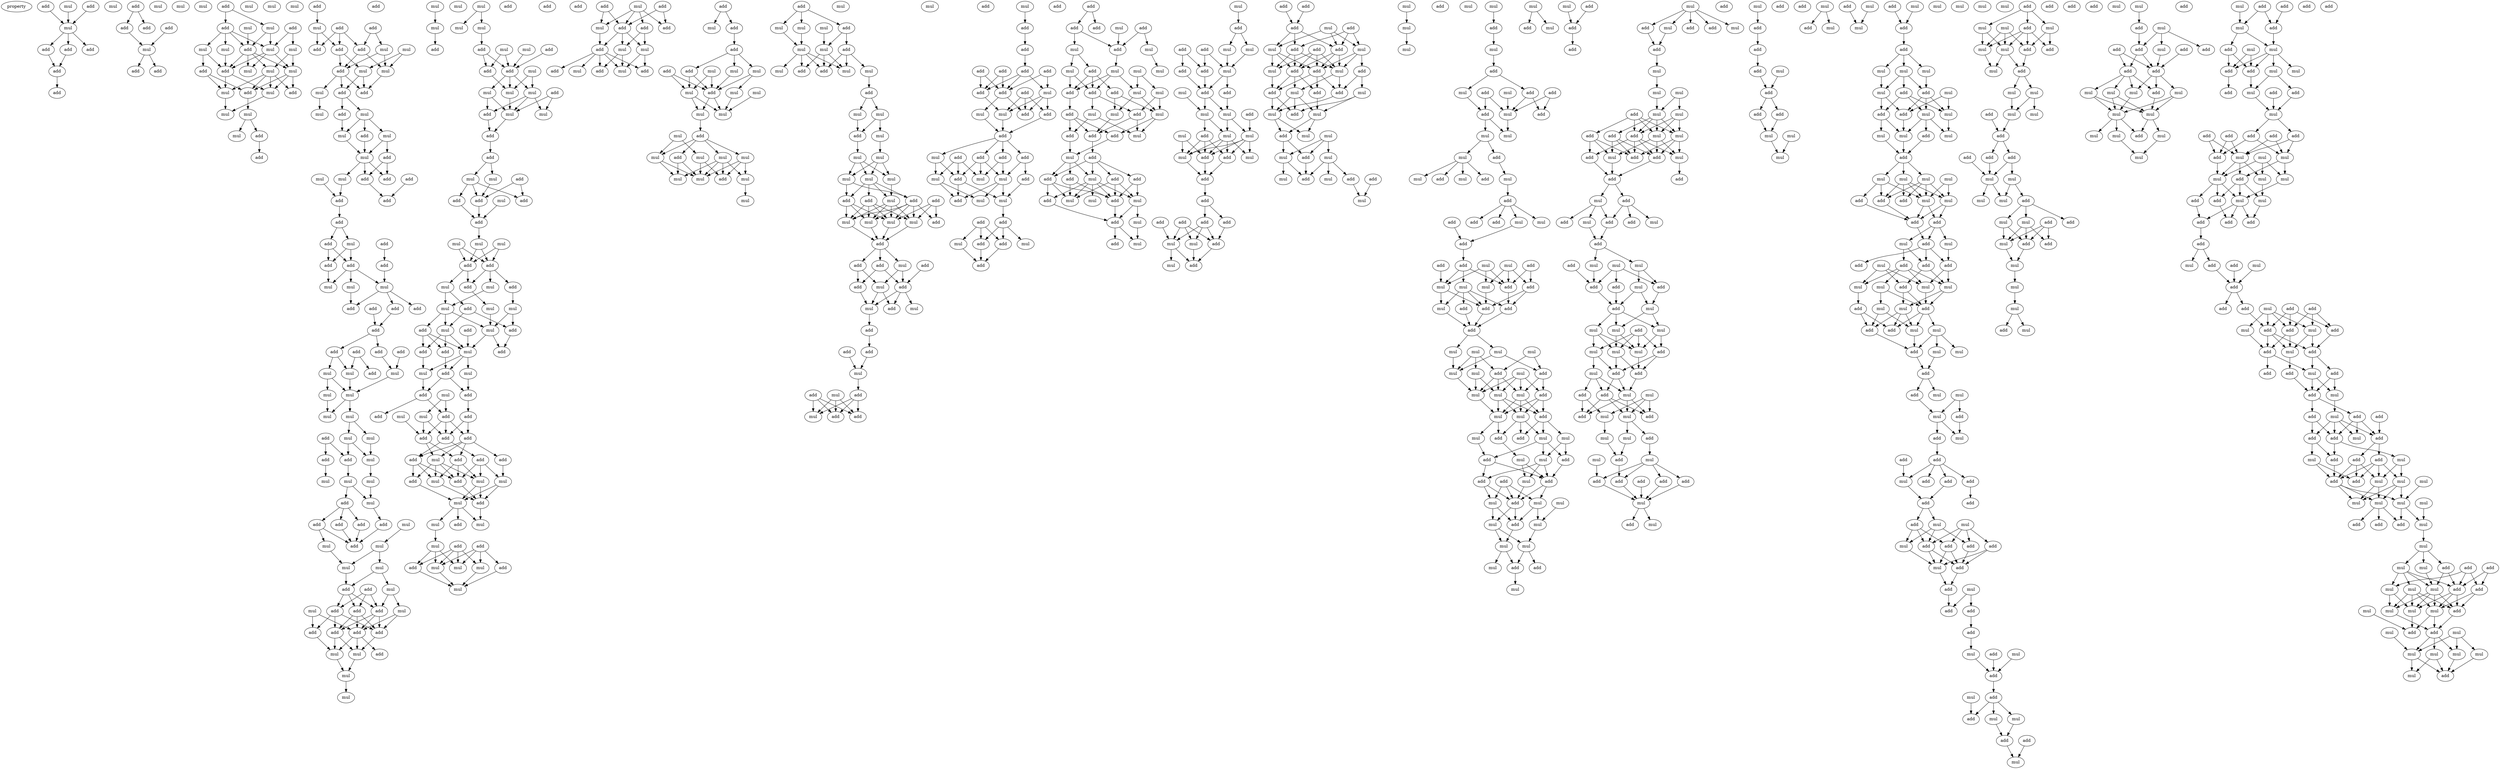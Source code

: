 digraph {
    node [fontcolor=black]
    property [mul=2,lf=1.9]
    0 [ label = add ];
    1 [ label = mul ];
    2 [ label = mul ];
    3 [ label = add ];
    4 [ label = mul ];
    5 [ label = add ];
    6 [ label = add ];
    7 [ label = add ];
    8 [ label = add ];
    9 [ label = add ];
    10 [ label = add ];
    11 [ label = add ];
    12 [ label = mul ];
    13 [ label = mul ];
    14 [ label = add ];
    15 [ label = add ];
    16 [ label = mul ];
    17 [ label = mul ];
    18 [ label = add ];
    19 [ label = add ];
    20 [ label = add ];
    21 [ label = add ];
    22 [ label = add ];
    23 [ label = mul ];
    24 [ label = mul ];
    25 [ label = mul ];
    26 [ label = mul ];
    27 [ label = mul ];
    28 [ label = add ];
    29 [ label = mul ];
    30 [ label = mul ];
    31 [ label = add ];
    32 [ label = mul ];
    33 [ label = mul ];
    34 [ label = add ];
    35 [ label = mul ];
    36 [ label = mul ];
    37 [ label = add ];
    38 [ label = add ];
    39 [ label = mul ];
    40 [ label = mul ];
    41 [ label = mul ];
    42 [ label = mul ];
    43 [ label = add ];
    44 [ label = add ];
    45 [ label = mul ];
    46 [ label = mul ];
    47 [ label = add ];
    48 [ label = mul ];
    49 [ label = add ];
    50 [ label = add ];
    51 [ label = mul ];
    52 [ label = add ];
    53 [ label = add ];
    54 [ label = add ];
    55 [ label = mul ];
    56 [ label = mul ];
    57 [ label = add ];
    58 [ label = mul ];
    59 [ label = add ];
    60 [ label = add ];
    61 [ label = mul ];
    62 [ label = mul ];
    63 [ label = mul ];
    64 [ label = add ];
    65 [ label = add ];
    66 [ label = mul ];
    67 [ label = mul ];
    68 [ label = mul ];
    69 [ label = add ];
    70 [ label = add ];
    71 [ label = mul ];
    72 [ label = add ];
    73 [ label = add ];
    74 [ label = mul ];
    75 [ label = add ];
    76 [ label = add ];
    77 [ label = add ];
    78 [ label = add ];
    79 [ label = mul ];
    80 [ label = add ];
    81 [ label = add ];
    82 [ label = add ];
    83 [ label = add ];
    84 [ label = add ];
    85 [ label = mul ];
    86 [ label = mul ];
    87 [ label = mul ];
    88 [ label = add ];
    89 [ label = add ];
    90 [ label = add ];
    91 [ label = add ];
    92 [ label = add ];
    93 [ label = add ];
    94 [ label = add ];
    95 [ label = add ];
    96 [ label = add ];
    97 [ label = add ];
    98 [ label = mul ];
    99 [ label = mul ];
    100 [ label = mul ];
    101 [ label = mul ];
    102 [ label = mul ];
    103 [ label = mul ];
    104 [ label = mul ];
    105 [ label = add ];
    106 [ label = mul ];
    107 [ label = mul ];
    108 [ label = mul ];
    109 [ label = add ];
    110 [ label = add ];
    111 [ label = mul ];
    112 [ label = mul ];
    113 [ label = mul ];
    114 [ label = add ];
    115 [ label = mul ];
    116 [ label = add ];
    117 [ label = mul ];
    118 [ label = add ];
    119 [ label = add ];
    120 [ label = add ];
    121 [ label = add ];
    122 [ label = mul ];
    123 [ label = mul ];
    124 [ label = mul ];
    125 [ label = mul ];
    126 [ label = mul ];
    127 [ label = add ];
    128 [ label = add ];
    129 [ label = mul ];
    130 [ label = add ];
    131 [ label = add ];
    132 [ label = mul ];
    133 [ label = add ];
    134 [ label = add ];
    135 [ label = add ];
    136 [ label = add ];
    137 [ label = add ];
    138 [ label = mul ];
    139 [ label = add ];
    140 [ label = mul ];
    141 [ label = mul ];
    142 [ label = mul ];
    143 [ label = mul ];
    144 [ label = mul ];
    145 [ label = mul ];
    146 [ label = add ];
    147 [ label = mul ];
    148 [ label = mul ];
    149 [ label = mul ];
    150 [ label = add ];
    151 [ label = mul ];
    152 [ label = mul ];
    153 [ label = add ];
    154 [ label = add ];
    155 [ label = add ];
    156 [ label = mul ];
    157 [ label = mul ];
    158 [ label = mul ];
    159 [ label = mul ];
    160 [ label = add ];
    161 [ label = add ];
    162 [ label = mul ];
    163 [ label = mul ];
    164 [ label = add ];
    165 [ label = add ];
    166 [ label = mul ];
    167 [ label = mul ];
    168 [ label = add ];
    169 [ label = mul ];
    170 [ label = add ];
    171 [ label = add ];
    172 [ label = add ];
    173 [ label = add ];
    174 [ label = add ];
    175 [ label = mul ];
    176 [ label = mul ];
    177 [ label = add ];
    178 [ label = mul ];
    179 [ label = add ];
    180 [ label = add ];
    181 [ label = add ];
    182 [ label = mul ];
    183 [ label = add ];
    184 [ label = mul ];
    185 [ label = mul ];
    186 [ label = add ];
    187 [ label = mul ];
    188 [ label = mul ];
    189 [ label = add ];
    190 [ label = add ];
    191 [ label = mul ];
    192 [ label = mul ];
    193 [ label = add ];
    194 [ label = add ];
    195 [ label = add ];
    196 [ label = mul ];
    197 [ label = add ];
    198 [ label = add ];
    199 [ label = mul ];
    200 [ label = mul ];
    201 [ label = add ];
    202 [ label = mul ];
    203 [ label = add ];
    204 [ label = mul ];
    205 [ label = add ];
    206 [ label = mul ];
    207 [ label = add ];
    208 [ label = add ];
    209 [ label = add ];
    210 [ label = add ];
    211 [ label = add ];
    212 [ label = add ];
    213 [ label = add ];
    214 [ label = add ];
    215 [ label = add ];
    216 [ label = mul ];
    217 [ label = add ];
    218 [ label = add ];
    219 [ label = mul ];
    220 [ label = mul ];
    221 [ label = mul ];
    222 [ label = mul ];
    223 [ label = add ];
    224 [ label = add ];
    225 [ label = mul ];
    226 [ label = add ];
    227 [ label = mul ];
    228 [ label = add ];
    229 [ label = mul ];
    230 [ label = add ];
    231 [ label = mul ];
    232 [ label = mul ];
    233 [ label = add ];
    234 [ label = mul ];
    235 [ label = add ];
    236 [ label = mul ];
    237 [ label = mul ];
    238 [ label = add ];
    239 [ label = add ];
    240 [ label = mul ];
    241 [ label = add ];
    242 [ label = add ];
    243 [ label = add ];
    244 [ label = mul ];
    245 [ label = add ];
    246 [ label = mul ];
    247 [ label = mul ];
    248 [ label = add ];
    249 [ label = add ];
    250 [ label = add ];
    251 [ label = mul ];
    252 [ label = add ];
    253 [ label = mul ];
    254 [ label = add ];
    255 [ label = add ];
    256 [ label = mul ];
    257 [ label = add ];
    258 [ label = add ];
    259 [ label = mul ];
    260 [ label = mul ];
    261 [ label = add ];
    262 [ label = mul ];
    263 [ label = mul ];
    264 [ label = mul ];
    265 [ label = mul ];
    266 [ label = mul ];
    267 [ label = mul ];
    268 [ label = add ];
    269 [ label = mul ];
    270 [ label = add ];
    271 [ label = mul ];
    272 [ label = mul ];
    273 [ label = mul ];
    274 [ label = add ];
    275 [ label = mul ];
    276 [ label = mul ];
    277 [ label = mul ];
    278 [ label = mul ];
    279 [ label = add ];
    280 [ label = mul ];
    281 [ label = mul ];
    282 [ label = mul ];
    283 [ label = add ];
    284 [ label = mul ];
    285 [ label = mul ];
    286 [ label = mul ];
    287 [ label = add ];
    288 [ label = mul ];
    289 [ label = add ];
    290 [ label = mul ];
    291 [ label = mul ];
    292 [ label = add ];
    293 [ label = add ];
    294 [ label = mul ];
    295 [ label = mul ];
    296 [ label = mul ];
    297 [ label = mul ];
    298 [ label = add ];
    299 [ label = mul ];
    300 [ label = mul ];
    301 [ label = mul ];
    302 [ label = mul ];
    303 [ label = mul ];
    304 [ label = add ];
    305 [ label = add ];
    306 [ label = add ];
    307 [ label = add ];
    308 [ label = mul ];
    309 [ label = add ];
    310 [ label = mul ];
    311 [ label = mul ];
    312 [ label = mul ];
    313 [ label = mul ];
    314 [ label = add ];
    315 [ label = add ];
    316 [ label = add ];
    317 [ label = mul ];
    318 [ label = add ];
    319 [ label = add ];
    320 [ label = add ];
    321 [ label = mul ];
    322 [ label = add ];
    323 [ label = mul ];
    324 [ label = mul ];
    325 [ label = add ];
    326 [ label = add ];
    327 [ label = add ];
    328 [ label = add ];
    329 [ label = mul ];
    330 [ label = mul ];
    331 [ label = add ];
    332 [ label = add ];
    333 [ label = add ];
    334 [ label = add ];
    335 [ label = mul ];
    336 [ label = add ];
    337 [ label = mul ];
    338 [ label = add ];
    339 [ label = add ];
    340 [ label = add ];
    341 [ label = add ];
    342 [ label = add ];
    343 [ label = add ];
    344 [ label = add ];
    345 [ label = add ];
    346 [ label = add ];
    347 [ label = mul ];
    348 [ label = mul ];
    349 [ label = add ];
    350 [ label = add ];
    351 [ label = mul ];
    352 [ label = add ];
    353 [ label = add ];
    354 [ label = add ];
    355 [ label = add ];
    356 [ label = add ];
    357 [ label = mul ];
    358 [ label = mul ];
    359 [ label = add ];
    360 [ label = mul ];
    361 [ label = mul ];
    362 [ label = add ];
    363 [ label = add ];
    364 [ label = mul ];
    365 [ label = mul ];
    366 [ label = add ];
    367 [ label = add ];
    368 [ label = add ];
    369 [ label = add ];
    370 [ label = mul ];
    371 [ label = mul ];
    372 [ label = add ];
    373 [ label = add ];
    374 [ label = add ];
    375 [ label = add ];
    376 [ label = add ];
    377 [ label = mul ];
    378 [ label = mul ];
    379 [ label = add ];
    380 [ label = mul ];
    381 [ label = mul ];
    382 [ label = mul ];
    383 [ label = add ];
    384 [ label = mul ];
    385 [ label = mul ];
    386 [ label = add ];
    387 [ label = mul ];
    388 [ label = add ];
    389 [ label = mul ];
    390 [ label = add ];
    391 [ label = mul ];
    392 [ label = add ];
    393 [ label = mul ];
    394 [ label = add ];
    395 [ label = mul ];
    396 [ label = mul ];
    397 [ label = add ];
    398 [ label = add ];
    399 [ label = add ];
    400 [ label = mul ];
    401 [ label = add ];
    402 [ label = add ];
    403 [ label = add ];
    404 [ label = add ];
    405 [ label = mul ];
    406 [ label = add ];
    407 [ label = add ];
    408 [ label = mul ];
    409 [ label = mul ];
    410 [ label = mul ];
    411 [ label = add ];
    412 [ label = mul ];
    413 [ label = add ];
    414 [ label = mul ];
    415 [ label = mul ];
    416 [ label = add ];
    417 [ label = add ];
    418 [ label = add ];
    419 [ label = mul ];
    420 [ label = mul ];
    421 [ label = add ];
    422 [ label = add ];
    423 [ label = mul ];
    424 [ label = add ];
    425 [ label = add ];
    426 [ label = add ];
    427 [ label = mul ];
    428 [ label = mul ];
    429 [ label = mul ];
    430 [ label = add ];
    431 [ label = mul ];
    432 [ label = mul ];
    433 [ label = add ];
    434 [ label = mul ];
    435 [ label = mul ];
    436 [ label = mul ];
    437 [ label = add ];
    438 [ label = add ];
    439 [ label = add ];
    440 [ label = add ];
    441 [ label = add ];
    442 [ label = add ];
    443 [ label = add ];
    444 [ label = add ];
    445 [ label = mul ];
    446 [ label = add ];
    447 [ label = mul ];
    448 [ label = add ];
    449 [ label = mul ];
    450 [ label = add ];
    451 [ label = add ];
    452 [ label = mul ];
    453 [ label = add ];
    454 [ label = add ];
    455 [ label = add ];
    456 [ label = mul ];
    457 [ label = add ];
    458 [ label = mul ];
    459 [ label = add ];
    460 [ label = mul ];
    461 [ label = add ];
    462 [ label = mul ];
    463 [ label = add ];
    464 [ label = add ];
    465 [ label = add ];
    466 [ label = add ];
    467 [ label = mul ];
    468 [ label = mul ];
    469 [ label = add ];
    470 [ label = mul ];
    471 [ label = add ];
    472 [ label = mul ];
    473 [ label = add ];
    474 [ label = mul ];
    475 [ label = mul ];
    476 [ label = mul ];
    477 [ label = add ];
    478 [ label = mul ];
    479 [ label = mul ];
    480 [ label = mul ];
    481 [ label = add ];
    482 [ label = add ];
    483 [ label = add ];
    484 [ label = mul ];
    485 [ label = mul ];
    486 [ label = mul ];
    487 [ label = add ];
    488 [ label = mul ];
    489 [ label = mul ];
    490 [ label = mul ];
    491 [ label = add ];
    492 [ label = mul ];
    493 [ label = add ];
    494 [ label = add ];
    495 [ label = add ];
    496 [ label = mul ];
    497 [ label = add ];
    498 [ label = mul ];
    499 [ label = add ];
    500 [ label = add ];
    501 [ label = mul ];
    502 [ label = mul ];
    503 [ label = mul ];
    504 [ label = mul ];
    505 [ label = add ];
    506 [ label = add ];
    507 [ label = mul ];
    508 [ label = mul ];
    509 [ label = add ];
    510 [ label = mul ];
    511 [ label = add ];
    512 [ label = add ];
    513 [ label = add ];
    514 [ label = add ];
    515 [ label = mul ];
    516 [ label = mul ];
    517 [ label = add ];
    518 [ label = add ];
    519 [ label = mul ];
    520 [ label = mul ];
    521 [ label = add ];
    522 [ label = add ];
    523 [ label = add ];
    524 [ label = mul ];
    525 [ label = add ];
    526 [ label = mul ];
    527 [ label = mul ];
    528 [ label = add ];
    529 [ label = add ];
    530 [ label = add ];
    531 [ label = mul ];
    532 [ label = add ];
    533 [ label = mul ];
    534 [ label = mul ];
    535 [ label = mul ];
    536 [ label = mul ];
    537 [ label = add ];
    538 [ label = mul ];
    539 [ label = mul ];
    540 [ label = add ];
    541 [ label = mul ];
    542 [ label = mul ];
    543 [ label = mul ];
    544 [ label = mul ];
    545 [ label = add ];
    546 [ label = mul ];
    547 [ label = mul ];
    548 [ label = add ];
    549 [ label = add ];
    550 [ label = mul ];
    551 [ label = mul ];
    552 [ label = add ];
    553 [ label = mul ];
    554 [ label = mul ];
    555 [ label = mul ];
    556 [ label = add ];
    557 [ label = add ];
    558 [ label = add ];
    559 [ label = mul ];
    560 [ label = add ];
    561 [ label = add ];
    562 [ label = mul ];
    563 [ label = add ];
    564 [ label = mul ];
    565 [ label = mul ];
    566 [ label = mul ];
    567 [ label = mul ];
    568 [ label = add ];
    569 [ label = mul ];
    570 [ label = mul ];
    571 [ label = add ];
    572 [ label = add ];
    573 [ label = mul ];
    574 [ label = mul ];
    575 [ label = mul ];
    576 [ label = mul ];
    577 [ label = add ];
    578 [ label = add ];
    579 [ label = add ];
    580 [ label = mul ];
    581 [ label = add ];
    582 [ label = mul ];
    583 [ label = mul ];
    584 [ label = add ];
    585 [ label = add ];
    586 [ label = mul ];
    587 [ label = add ];
    588 [ label = add ];
    589 [ label = mul ];
    590 [ label = mul ];
    591 [ label = mul ];
    592 [ label = add ];
    593 [ label = mul ];
    594 [ label = mul ];
    595 [ label = mul ];
    596 [ label = mul ];
    597 [ label = add ];
    598 [ label = add ];
    599 [ label = add ];
    600 [ label = mul ];
    601 [ label = add ];
    602 [ label = add ];
    603 [ label = mul ];
    604 [ label = add ];
    605 [ label = add ];
    606 [ label = add ];
    607 [ label = add ];
    608 [ label = mul ];
    609 [ label = mul ];
    610 [ label = add ];
    611 [ label = mul ];
    612 [ label = add ];
    613 [ label = add ];
    614 [ label = add ];
    615 [ label = mul ];
    616 [ label = add ];
    617 [ label = mul ];
    618 [ label = mul ];
    619 [ label = add ];
    620 [ label = mul ];
    621 [ label = add ];
    622 [ label = add ];
    623 [ label = mul ];
    624 [ label = add ];
    625 [ label = mul ];
    626 [ label = mul ];
    627 [ label = add ];
    628 [ label = add ];
    629 [ label = mul ];
    630 [ label = add ];
    631 [ label = mul ];
    632 [ label = mul ];
    633 [ label = mul ];
    634 [ label = add ];
    635 [ label = mul ];
    636 [ label = add ];
    637 [ label = add ];
    638 [ label = add ];
    639 [ label = mul ];
    640 [ label = mul ];
    641 [ label = add ];
    642 [ label = mul ];
    643 [ label = add ];
    644 [ label = mul ];
    645 [ label = mul ];
    646 [ label = add ];
    647 [ label = mul ];
    648 [ label = mul ];
    649 [ label = mul ];
    650 [ label = add ];
    651 [ label = add ];
    652 [ label = add ];
    653 [ label = add ];
    654 [ label = add ];
    655 [ label = add ];
    656 [ label = mul ];
    657 [ label = add ];
    658 [ label = mul ];
    659 [ label = mul ];
    660 [ label = add ];
    661 [ label = add ];
    662 [ label = add ];
    663 [ label = add ];
    664 [ label = mul ];
    665 [ label = add ];
    666 [ label = add ];
    667 [ label = add ];
    668 [ label = add ];
    669 [ label = mul ];
    670 [ label = mul ];
    671 [ label = mul ];
    672 [ label = mul ];
    673 [ label = add ];
    674 [ label = mul ];
    675 [ label = add ];
    676 [ label = mul ];
    677 [ label = mul ];
    678 [ label = add ];
    679 [ label = mul ];
    680 [ label = mul ];
    681 [ label = add ];
    682 [ label = add ];
    683 [ label = mul ];
    684 [ label = mul ];
    685 [ label = mul ];
    686 [ label = add ];
    687 [ label = add ];
    688 [ label = mul ];
    689 [ label = mul ];
    690 [ label = mul ];
    691 [ label = mul ];
    692 [ label = add ];
    693 [ label = add ];
    694 [ label = add ];
    695 [ label = mul ];
    696 [ label = mul ];
    697 [ label = mul ];
    698 [ label = add ];
    699 [ label = mul ];
    700 [ label = mul ];
    701 [ label = mul ];
    702 [ label = mul ];
    703 [ label = add ];
    704 [ label = add ];
    705 [ label = mul ];
    706 [ label = mul ];
    707 [ label = add ];
    708 [ label = add ];
    709 [ label = add ];
    710 [ label = mul ];
    711 [ label = add ];
    712 [ label = mul ];
    713 [ label = add ];
    714 [ label = add ];
    715 [ label = mul ];
    716 [ label = add ];
    717 [ label = add ];
    718 [ label = mul ];
    719 [ label = mul ];
    720 [ label = add ];
    721 [ label = mul ];
    722 [ label = mul ];
    723 [ label = mul ];
    724 [ label = add ];
    725 [ label = mul ];
    726 [ label = add ];
    727 [ label = mul ];
    728 [ label = add ];
    729 [ label = mul ];
    730 [ label = add ];
    731 [ label = mul ];
    732 [ label = mul ];
    733 [ label = add ];
    734 [ label = mul ];
    735 [ label = add ];
    736 [ label = mul ];
    737 [ label = mul ];
    738 [ label = add ];
    739 [ label = mul ];
    740 [ label = add ];
    741 [ label = add ];
    742 [ label = mul ];
    743 [ label = add ];
    744 [ label = add ];
    745 [ label = mul ];
    746 [ label = add ];
    747 [ label = add ];
    748 [ label = add ];
    749 [ label = mul ];
    750 [ label = add ];
    751 [ label = add ];
    752 [ label = add ];
    753 [ label = mul ];
    754 [ label = mul ];
    755 [ label = add ];
    756 [ label = add ];
    757 [ label = add ];
    758 [ label = mul ];
    759 [ label = add ];
    760 [ label = mul ];
    761 [ label = add ];
    762 [ label = mul ];
    763 [ label = add ];
    764 [ label = add ];
    765 [ label = add ];
    766 [ label = add ];
    767 [ label = mul ];
    768 [ label = mul ];
    769 [ label = add ];
    770 [ label = mul ];
    771 [ label = add ];
    772 [ label = add ];
    773 [ label = mul ];
    774 [ label = add ];
    775 [ label = mul ];
    776 [ label = mul ];
    777 [ label = add ];
    778 [ label = add ];
    779 [ label = add ];
    780 [ label = mul ];
    781 [ label = add ];
    782 [ label = mul ];
    783 [ label = mul ];
    784 [ label = mul ];
    785 [ label = add ];
    786 [ label = mul ];
    787 [ label = mul ];
    788 [ label = add ];
    789 [ label = add ];
    790 [ label = mul ];
    791 [ label = mul ];
    792 [ label = mul ];
    793 [ label = mul ];
    794 [ label = mul ];
    795 [ label = add ];
    796 [ label = add ];
    797 [ label = add ];
    798 [ label = add ];
    799 [ label = add ];
    800 [ label = mul ];
    801 [ label = mul ];
    802 [ label = mul ];
    803 [ label = mul ];
    804 [ label = add ];
    805 [ label = mul ];
    806 [ label = mul ];
    807 [ label = add ];
    808 [ label = add ];
    809 [ label = add ];
    810 [ label = mul ];
    811 [ label = add ];
    812 [ label = add ];
    813 [ label = add ];
    814 [ label = mul ];
    815 [ label = mul ];
    816 [ label = mul ];
    817 [ label = add ];
    818 [ label = mul ];
    819 [ label = add ];
    820 [ label = mul ];
    821 [ label = mul ];
    822 [ label = add ];
    823 [ label = mul ];
    824 [ label = add ];
    825 [ label = add ];
    826 [ label = add ];
    827 [ label = add ];
    828 [ label = mul ];
    829 [ label = add ];
    830 [ label = add ];
    831 [ label = mul ];
    832 [ label = mul ];
    833 [ label = add ];
    834 [ label = mul ];
    835 [ label = mul ];
    836 [ label = mul ];
    837 [ label = mul ];
    838 [ label = add ];
    839 [ label = add ];
    840 [ label = mul ];
    841 [ label = mul ];
    842 [ label = mul ];
    843 [ label = mul ];
    844 [ label = mul ];
    845 [ label = add ];
    846 [ label = add ];
    847 [ label = add ];
    848 [ label = add ];
    849 [ label = mul ];
    850 [ label = mul ];
    851 [ label = mul ];
    852 [ label = add ];
    853 [ label = add ];
    854 [ label = mul ];
    855 [ label = mul ];
    856 [ label = add ];
    857 [ label = add ];
    858 [ label = add ];
    859 [ label = add ];
    860 [ label = mul ];
    861 [ label = mul ];
    862 [ label = add ];
    863 [ label = add ];
    864 [ label = add ];
    865 [ label = add ];
    866 [ label = add ];
    867 [ label = mul ];
    868 [ label = mul ];
    869 [ label = mul ];
    870 [ label = add ];
    871 [ label = mul ];
    872 [ label = mul ];
    873 [ label = mul ];
    874 [ label = add ];
    875 [ label = mul ];
    876 [ label = mul ];
    877 [ label = add ];
    878 [ label = add ];
    879 [ label = add ];
    880 [ label = add ];
    881 [ label = add ];
    882 [ label = add ];
    883 [ label = mul ];
    884 [ label = add ];
    885 [ label = mul ];
    886 [ label = add ];
    887 [ label = add ];
    888 [ label = add ];
    889 [ label = mul ];
    890 [ label = add ];
    891 [ label = add ];
    892 [ label = add ];
    893 [ label = add ];
    894 [ label = add ];
    895 [ label = mul ];
    896 [ label = add ];
    897 [ label = mul ];
    898 [ label = mul ];
    899 [ label = add ];
    900 [ label = add ];
    901 [ label = add ];
    902 [ label = add ];
    903 [ label = mul ];
    904 [ label = add ];
    905 [ label = mul ];
    906 [ label = add ];
    907 [ label = add ];
    908 [ label = add ];
    909 [ label = mul ];
    910 [ label = add ];
    911 [ label = mul ];
    912 [ label = add ];
    913 [ label = add ];
    914 [ label = add ];
    915 [ label = mul ];
    916 [ label = add ];
    917 [ label = add ];
    918 [ label = mul ];
    919 [ label = add ];
    920 [ label = mul ];
    921 [ label = add ];
    922 [ label = add ];
    923 [ label = mul ];
    924 [ label = mul ];
    925 [ label = mul ];
    926 [ label = mul ];
    927 [ label = mul ];
    928 [ label = mul ];
    929 [ label = add ];
    930 [ label = add ];
    931 [ label = add ];
    932 [ label = mul ];
    933 [ label = mul ];
    934 [ label = add ];
    935 [ label = add ];
    936 [ label = add ];
    937 [ label = mul ];
    938 [ label = mul ];
    939 [ label = mul ];
    940 [ label = mul ];
    941 [ label = add ];
    942 [ label = add ];
    943 [ label = mul ];
    944 [ label = add ];
    945 [ label = mul ];
    946 [ label = mul ];
    947 [ label = mul ];
    948 [ label = mul ];
    949 [ label = add ];
    950 [ label = mul ];
    951 [ label = add ];
    952 [ label = mul ];
    953 [ label = mul ];
    954 [ label = mul ];
    955 [ label = mul ];
    956 [ label = mul ];
    957 [ label = mul ];
    958 [ label = add ];
    959 [ label = add ];
    0 -> 4 [ name = 0 ];
    1 -> 4 [ name = 1 ];
    3 -> 4 [ name = 2 ];
    4 -> 5 [ name = 3 ];
    4 -> 6 [ name = 4 ];
    4 -> 7 [ name = 5 ];
    5 -> 8 [ name = 6 ];
    6 -> 8 [ name = 7 ];
    8 -> 9 [ name = 8 ];
    10 -> 14 [ name = 9 ];
    10 -> 15 [ name = 10 ];
    11 -> 16 [ name = 11 ];
    14 -> 16 [ name = 12 ];
    16 -> 18 [ name = 13 ];
    16 -> 19 [ name = 14 ];
    20 -> 21 [ name = 15 ];
    20 -> 25 [ name = 16 ];
    21 -> 26 [ name = 17 ];
    21 -> 27 [ name = 18 ];
    21 -> 28 [ name = 19 ];
    21 -> 30 [ name = 20 ];
    22 -> 27 [ name = 21 ];
    22 -> 29 [ name = 22 ];
    23 -> 28 [ name = 23 ];
    25 -> 27 [ name = 24 ];
    25 -> 28 [ name = 25 ];
    26 -> 34 [ name = 26 ];
    27 -> 33 [ name = 27 ];
    27 -> 34 [ name = 28 ];
    27 -> 35 [ name = 29 ];
    28 -> 32 [ name = 30 ];
    28 -> 33 [ name = 31 ];
    28 -> 34 [ name = 32 ];
    28 -> 35 [ name = 33 ];
    29 -> 32 [ name = 34 ];
    29 -> 33 [ name = 35 ];
    30 -> 31 [ name = 36 ];
    30 -> 34 [ name = 37 ];
    31 -> 37 [ name = 38 ];
    31 -> 39 [ name = 39 ];
    32 -> 36 [ name = 40 ];
    32 -> 37 [ name = 41 ];
    32 -> 38 [ name = 42 ];
    32 -> 39 [ name = 43 ];
    33 -> 36 [ name = 44 ];
    33 -> 37 [ name = 45 ];
    33 -> 38 [ name = 46 ];
    34 -> 36 [ name = 47 ];
    34 -> 39 [ name = 48 ];
    36 -> 40 [ name = 49 ];
    37 -> 41 [ name = 50 ];
    39 -> 40 [ name = 51 ];
    41 -> 42 [ name = 52 ];
    41 -> 43 [ name = 53 ];
    43 -> 44 [ name = 54 ];
    47 -> 48 [ name = 55 ];
    48 -> 52 [ name = 56 ];
    48 -> 54 [ name = 57 ];
    49 -> 53 [ name = 58 ];
    49 -> 55 [ name = 59 ];
    50 -> 52 [ name = 60 ];
    50 -> 53 [ name = 61 ];
    50 -> 54 [ name = 62 ];
    51 -> 56 [ name = 63 ];
    51 -> 58 [ name = 64 ];
    52 -> 57 [ name = 65 ];
    52 -> 58 [ name = 66 ];
    53 -> 56 [ name = 67 ];
    53 -> 57 [ name = 68 ];
    55 -> 56 [ name = 69 ];
    55 -> 57 [ name = 70 ];
    56 -> 59 [ name = 71 ];
    57 -> 59 [ name = 72 ];
    57 -> 60 [ name = 73 ];
    57 -> 61 [ name = 74 ];
    58 -> 59 [ name = 75 ];
    58 -> 60 [ name = 76 ];
    60 -> 63 [ name = 77 ];
    60 -> 64 [ name = 78 ];
    61 -> 62 [ name = 79 ];
    63 -> 65 [ name = 80 ];
    63 -> 66 [ name = 81 ];
    63 -> 67 [ name = 82 ];
    64 -> 66 [ name = 83 ];
    65 -> 68 [ name = 84 ];
    66 -> 68 [ name = 85 ];
    67 -> 68 [ name = 86 ];
    67 -> 69 [ name = 87 ];
    68 -> 70 [ name = 88 ];
    68 -> 72 [ name = 89 ];
    68 -> 74 [ name = 90 ];
    69 -> 70 [ name = 91 ];
    69 -> 72 [ name = 92 ];
    71 -> 75 [ name = 93 ];
    72 -> 76 [ name = 94 ];
    73 -> 76 [ name = 95 ];
    74 -> 75 [ name = 96 ];
    75 -> 77 [ name = 97 ];
    77 -> 78 [ name = 98 ];
    77 -> 79 [ name = 99 ];
    78 -> 82 [ name = 100 ];
    78 -> 84 [ name = 101 ];
    79 -> 82 [ name = 102 ];
    79 -> 84 [ name = 103 ];
    80 -> 83 [ name = 104 ];
    82 -> 87 [ name = 105 ];
    83 -> 85 [ name = 106 ];
    84 -> 85 [ name = 107 ];
    84 -> 86 [ name = 108 ];
    84 -> 87 [ name = 109 ];
    85 -> 88 [ name = 110 ];
    85 -> 89 [ name = 111 ];
    85 -> 90 [ name = 112 ];
    86 -> 90 [ name = 113 ];
    88 -> 92 [ name = 114 ];
    91 -> 92 [ name = 115 ];
    92 -> 94 [ name = 116 ];
    92 -> 96 [ name = 117 ];
    93 -> 97 [ name = 118 ];
    93 -> 98 [ name = 119 ];
    94 -> 99 [ name = 120 ];
    95 -> 99 [ name = 121 ];
    96 -> 98 [ name = 122 ];
    96 -> 100 [ name = 123 ];
    98 -> 102 [ name = 124 ];
    99 -> 102 [ name = 125 ];
    100 -> 101 [ name = 126 ];
    100 -> 102 [ name = 127 ];
    101 -> 103 [ name = 128 ];
    102 -> 103 [ name = 129 ];
    102 -> 104 [ name = 130 ];
    104 -> 106 [ name = 131 ];
    104 -> 107 [ name = 132 ];
    105 -> 109 [ name = 133 ];
    105 -> 110 [ name = 134 ];
    106 -> 108 [ name = 135 ];
    107 -> 108 [ name = 136 ];
    107 -> 110 [ name = 137 ];
    108 -> 113 [ name = 138 ];
    109 -> 111 [ name = 139 ];
    110 -> 112 [ name = 140 ];
    112 -> 114 [ name = 141 ];
    112 -> 115 [ name = 142 ];
    113 -> 115 [ name = 143 ];
    114 -> 118 [ name = 144 ];
    114 -> 119 [ name = 145 ];
    114 -> 120 [ name = 146 ];
    115 -> 116 [ name = 147 ];
    116 -> 121 [ name = 148 ];
    117 -> 122 [ name = 149 ];
    118 -> 121 [ name = 150 ];
    119 -> 121 [ name = 151 ];
    119 -> 123 [ name = 152 ];
    120 -> 121 [ name = 153 ];
    122 -> 124 [ name = 154 ];
    122 -> 125 [ name = 155 ];
    123 -> 124 [ name = 156 ];
    124 -> 128 [ name = 157 ];
    125 -> 126 [ name = 158 ];
    125 -> 128 [ name = 159 ];
    126 -> 129 [ name = 160 ];
    126 -> 130 [ name = 161 ];
    127 -> 130 [ name = 162 ];
    127 -> 131 [ name = 163 ];
    127 -> 133 [ name = 164 ];
    128 -> 130 [ name = 165 ];
    128 -> 131 [ name = 166 ];
    128 -> 133 [ name = 167 ];
    129 -> 134 [ name = 168 ];
    129 -> 135 [ name = 169 ];
    130 -> 134 [ name = 170 ];
    130 -> 135 [ name = 171 ];
    130 -> 136 [ name = 172 ];
    131 -> 134 [ name = 173 ];
    131 -> 136 [ name = 174 ];
    131 -> 137 [ name = 175 ];
    132 -> 135 [ name = 176 ];
    132 -> 137 [ name = 177 ];
    133 -> 134 [ name = 178 ];
    133 -> 135 [ name = 179 ];
    133 -> 136 [ name = 180 ];
    134 -> 140 [ name = 181 ];
    135 -> 138 [ name = 182 ];
    135 -> 139 [ name = 183 ];
    135 -> 140 [ name = 184 ];
    136 -> 138 [ name = 185 ];
    136 -> 140 [ name = 186 ];
    137 -> 138 [ name = 187 ];
    138 -> 141 [ name = 188 ];
    140 -> 141 [ name = 189 ];
    141 -> 142 [ name = 190 ];
    143 -> 145 [ name = 191 ];
    145 -> 146 [ name = 192 ];
    147 -> 148 [ name = 193 ];
    147 -> 149 [ name = 194 ];
    149 -> 150 [ name = 195 ];
    150 -> 154 [ name = 196 ];
    150 -> 155 [ name = 197 ];
    151 -> 154 [ name = 198 ];
    151 -> 155 [ name = 199 ];
    152 -> 155 [ name = 200 ];
    153 -> 155 [ name = 201 ];
    154 -> 157 [ name = 202 ];
    155 -> 157 [ name = 203 ];
    155 -> 158 [ name = 204 ];
    155 -> 159 [ name = 205 ];
    156 -> 157 [ name = 206 ];
    156 -> 158 [ name = 207 ];
    157 -> 163 [ name = 208 ];
    158 -> 161 [ name = 209 ];
    158 -> 162 [ name = 210 ];
    158 -> 163 [ name = 211 ];
    159 -> 161 [ name = 212 ];
    159 -> 163 [ name = 213 ];
    160 -> 162 [ name = 214 ];
    160 -> 163 [ name = 215 ];
    161 -> 164 [ name = 216 ];
    163 -> 164 [ name = 217 ];
    164 -> 165 [ name = 218 ];
    165 -> 166 [ name = 219 ];
    165 -> 167 [ name = 220 ];
    166 -> 170 [ name = 221 ];
    166 -> 171 [ name = 222 ];
    166 -> 173 [ name = 223 ];
    167 -> 173 [ name = 224 ];
    168 -> 171 [ name = 225 ];
    168 -> 173 [ name = 226 ];
    169 -> 174 [ name = 227 ];
    170 -> 174 [ name = 228 ];
    173 -> 174 [ name = 229 ];
    174 -> 175 [ name = 230 ];
    175 -> 179 [ name = 231 ];
    175 -> 180 [ name = 232 ];
    176 -> 179 [ name = 233 ];
    176 -> 180 [ name = 234 ];
    178 -> 179 [ name = 235 ];
    178 -> 180 [ name = 236 ];
    179 -> 181 [ name = 237 ];
    179 -> 183 [ name = 238 ];
    179 -> 184 [ name = 239 ];
    180 -> 182 [ name = 240 ];
    180 -> 183 [ name = 241 ];
    181 -> 188 [ name = 242 ];
    182 -> 186 [ name = 243 ];
    182 -> 187 [ name = 244 ];
    183 -> 185 [ name = 245 ];
    184 -> 187 [ name = 246 ];
    185 -> 191 [ name = 247 ];
    186 -> 190 [ name = 248 ];
    186 -> 192 [ name = 249 ];
    187 -> 189 [ name = 250 ];
    187 -> 191 [ name = 251 ];
    187 -> 192 [ name = 252 ];
    188 -> 190 [ name = 253 ];
    188 -> 191 [ name = 254 ];
    189 -> 194 [ name = 255 ];
    189 -> 195 [ name = 256 ];
    189 -> 196 [ name = 257 ];
    190 -> 197 [ name = 258 ];
    191 -> 196 [ name = 259 ];
    191 -> 197 [ name = 260 ];
    192 -> 194 [ name = 261 ];
    192 -> 195 [ name = 262 ];
    192 -> 196 [ name = 263 ];
    193 -> 196 [ name = 264 ];
    194 -> 199 [ name = 265 ];
    195 -> 198 [ name = 266 ];
    196 -> 198 [ name = 267 ];
    196 -> 199 [ name = 268 ];
    196 -> 200 [ name = 269 ];
    198 -> 201 [ name = 270 ];
    198 -> 203 [ name = 271 ];
    199 -> 203 [ name = 272 ];
    200 -> 201 [ name = 273 ];
    201 -> 207 [ name = 274 ];
    202 -> 204 [ name = 275 ];
    202 -> 208 [ name = 276 ];
    203 -> 205 [ name = 277 ];
    203 -> 208 [ name = 278 ];
    204 -> 210 [ name = 279 ];
    204 -> 211 [ name = 280 ];
    206 -> 210 [ name = 281 ];
    207 -> 209 [ name = 282 ];
    207 -> 211 [ name = 283 ];
    208 -> 209 [ name = 284 ];
    208 -> 210 [ name = 285 ];
    208 -> 211 [ name = 286 ];
    209 -> 212 [ name = 287 ];
    209 -> 213 [ name = 288 ];
    209 -> 214 [ name = 289 ];
    209 -> 216 [ name = 290 ];
    210 -> 213 [ name = 291 ];
    210 -> 216 [ name = 292 ];
    211 -> 212 [ name = 293 ];
    211 -> 215 [ name = 294 ];
    212 -> 217 [ name = 295 ];
    212 -> 218 [ name = 296 ];
    212 -> 219 [ name = 297 ];
    213 -> 218 [ name = 298 ];
    213 -> 219 [ name = 299 ];
    213 -> 221 [ name = 300 ];
    214 -> 220 [ name = 301 ];
    215 -> 218 [ name = 302 ];
    215 -> 220 [ name = 303 ];
    215 -> 221 [ name = 304 ];
    216 -> 217 [ name = 305 ];
    216 -> 218 [ name = 306 ];
    216 -> 219 [ name = 307 ];
    216 -> 221 [ name = 308 ];
    217 -> 222 [ name = 309 ];
    218 -> 224 [ name = 310 ];
    219 -> 224 [ name = 311 ];
    220 -> 222 [ name = 312 ];
    220 -> 224 [ name = 313 ];
    221 -> 222 [ name = 314 ];
    221 -> 224 [ name = 315 ];
    222 -> 225 [ name = 316 ];
    222 -> 226 [ name = 317 ];
    222 -> 227 [ name = 318 ];
    224 -> 225 [ name = 319 ];
    227 -> 229 [ name = 320 ];
    228 -> 231 [ name = 321 ];
    228 -> 232 [ name = 322 ];
    228 -> 234 [ name = 323 ];
    228 -> 235 [ name = 324 ];
    229 -> 232 [ name = 325 ];
    229 -> 233 [ name = 326 ];
    229 -> 234 [ name = 327 ];
    230 -> 231 [ name = 328 ];
    230 -> 232 [ name = 329 ];
    230 -> 233 [ name = 330 ];
    230 -> 234 [ name = 331 ];
    231 -> 236 [ name = 332 ];
    232 -> 236 [ name = 333 ];
    233 -> 236 [ name = 334 ];
    235 -> 236 [ name = 335 ];
    237 -> 240 [ name = 336 ];
    237 -> 241 [ name = 337 ];
    237 -> 242 [ name = 338 ];
    237 -> 243 [ name = 339 ];
    238 -> 240 [ name = 340 ];
    238 -> 242 [ name = 341 ];
    239 -> 242 [ name = 342 ];
    239 -> 243 [ name = 343 ];
    240 -> 245 [ name = 344 ];
    241 -> 244 [ name = 345 ];
    241 -> 246 [ name = 346 ];
    242 -> 244 [ name = 347 ];
    242 -> 245 [ name = 348 ];
    242 -> 246 [ name = 349 ];
    244 -> 250 [ name = 350 ];
    244 -> 251 [ name = 351 ];
    245 -> 247 [ name = 352 ];
    245 -> 248 [ name = 353 ];
    245 -> 249 [ name = 354 ];
    245 -> 250 [ name = 355 ];
    245 -> 251 [ name = 356 ];
    246 -> 248 [ name = 357 ];
    246 -> 251 [ name = 358 ];
    252 -> 253 [ name = 359 ];
    252 -> 254 [ name = 360 ];
    254 -> 255 [ name = 361 ];
    255 -> 257 [ name = 362 ];
    255 -> 259 [ name = 363 ];
    255 -> 260 [ name = 364 ];
    256 -> 261 [ name = 365 ];
    256 -> 263 [ name = 366 ];
    257 -> 261 [ name = 367 ];
    257 -> 263 [ name = 368 ];
    258 -> 261 [ name = 369 ];
    258 -> 263 [ name = 370 ];
    259 -> 261 [ name = 371 ];
    260 -> 261 [ name = 372 ];
    260 -> 262 [ name = 373 ];
    261 -> 265 [ name = 374 ];
    261 -> 266 [ name = 375 ];
    262 -> 266 [ name = 376 ];
    263 -> 265 [ name = 377 ];
    263 -> 266 [ name = 378 ];
    264 -> 266 [ name = 379 ];
    265 -> 268 [ name = 380 ];
    267 -> 272 [ name = 381 ];
    267 -> 273 [ name = 382 ];
    268 -> 269 [ name = 383 ];
    268 -> 270 [ name = 384 ];
    268 -> 271 [ name = 385 ];
    268 -> 272 [ name = 386 ];
    269 -> 274 [ name = 387 ];
    269 -> 275 [ name = 388 ];
    269 -> 276 [ name = 389 ];
    269 -> 277 [ name = 390 ];
    270 -> 275 [ name = 391 ];
    270 -> 276 [ name = 392 ];
    271 -> 274 [ name = 393 ];
    271 -> 276 [ name = 394 ];
    271 -> 277 [ name = 395 ];
    272 -> 275 [ name = 396 ];
    272 -> 276 [ name = 397 ];
    273 -> 274 [ name = 398 ];
    273 -> 276 [ name = 399 ];
    277 -> 278 [ name = 400 ];
    279 -> 281 [ name = 401 ];
    279 -> 283 [ name = 402 ];
    279 -> 284 [ name = 403 ];
    280 -> 285 [ name = 404 ];
    281 -> 286 [ name = 405 ];
    283 -> 285 [ name = 406 ];
    283 -> 287 [ name = 407 ];
    284 -> 286 [ name = 408 ];
    285 -> 289 [ name = 409 ];
    285 -> 290 [ name = 410 ];
    285 -> 292 [ name = 411 ];
    286 -> 289 [ name = 412 ];
    286 -> 290 [ name = 413 ];
    286 -> 291 [ name = 414 ];
    286 -> 292 [ name = 415 ];
    287 -> 288 [ name = 416 ];
    287 -> 289 [ name = 417 ];
    287 -> 290 [ name = 418 ];
    288 -> 293 [ name = 419 ];
    293 -> 294 [ name = 420 ];
    293 -> 296 [ name = 421 ];
    294 -> 298 [ name = 422 ];
    296 -> 297 [ name = 423 ];
    296 -> 298 [ name = 424 ];
    297 -> 300 [ name = 425 ];
    298 -> 299 [ name = 426 ];
    299 -> 301 [ name = 427 ];
    299 -> 302 [ name = 428 ];
    299 -> 303 [ name = 429 ];
    300 -> 301 [ name = 430 ];
    300 -> 302 [ name = 431 ];
    300 -> 303 [ name = 432 ];
    301 -> 305 [ name = 433 ];
    301 -> 306 [ name = 434 ];
    301 -> 307 [ name = 435 ];
    301 -> 308 [ name = 436 ];
    302 -> 308 [ name = 437 ];
    303 -> 306 [ name = 438 ];
    303 -> 307 [ name = 439 ];
    304 -> 309 [ name = 440 ];
    304 -> 312 [ name = 441 ];
    304 -> 313 [ name = 442 ];
    305 -> 310 [ name = 443 ];
    305 -> 311 [ name = 444 ];
    305 -> 312 [ name = 445 ];
    305 -> 313 [ name = 446 ];
    306 -> 310 [ name = 447 ];
    306 -> 311 [ name = 448 ];
    306 -> 313 [ name = 449 ];
    307 -> 309 [ name = 450 ];
    307 -> 310 [ name = 451 ];
    307 -> 311 [ name = 452 ];
    307 -> 312 [ name = 453 ];
    307 -> 313 [ name = 454 ];
    308 -> 310 [ name = 455 ];
    308 -> 311 [ name = 456 ];
    308 -> 312 [ name = 457 ];
    308 -> 313 [ name = 458 ];
    310 -> 314 [ name = 459 ];
    311 -> 314 [ name = 460 ];
    312 -> 314 [ name = 461 ];
    313 -> 314 [ name = 462 ];
    314 -> 315 [ name = 463 ];
    314 -> 317 [ name = 464 ];
    314 -> 318 [ name = 465 ];
    315 -> 319 [ name = 466 ];
    315 -> 320 [ name = 467 ];
    316 -> 320 [ name = 468 ];
    317 -> 320 [ name = 469 ];
    317 -> 321 [ name = 470 ];
    318 -> 319 [ name = 471 ];
    318 -> 321 [ name = 472 ];
    319 -> 323 [ name = 473 ];
    320 -> 322 [ name = 474 ];
    320 -> 323 [ name = 475 ];
    320 -> 324 [ name = 476 ];
    321 -> 322 [ name = 477 ];
    321 -> 323 [ name = 478 ];
    323 -> 325 [ name = 479 ];
    325 -> 328 [ name = 480 ];
    326 -> 329 [ name = 481 ];
    328 -> 329 [ name = 482 ];
    329 -> 331 [ name = 483 ];
    330 -> 333 [ name = 484 ];
    330 -> 334 [ name = 485 ];
    330 -> 337 [ name = 486 ];
    331 -> 333 [ name = 487 ];
    331 -> 334 [ name = 488 ];
    331 -> 337 [ name = 489 ];
    332 -> 333 [ name = 490 ];
    332 -> 334 [ name = 491 ];
    332 -> 337 [ name = 492 ];
    335 -> 338 [ name = 493 ];
    338 -> 339 [ name = 494 ];
    339 -> 342 [ name = 495 ];
    340 -> 345 [ name = 496 ];
    340 -> 346 [ name = 497 ];
    341 -> 345 [ name = 498 ];
    341 -> 346 [ name = 499 ];
    342 -> 345 [ name = 500 ];
    342 -> 346 [ name = 501 ];
    342 -> 347 [ name = 502 ];
    343 -> 345 [ name = 503 ];
    343 -> 347 [ name = 504 ];
    344 -> 348 [ name = 505 ];
    344 -> 349 [ name = 506 ];
    344 -> 350 [ name = 507 ];
    345 -> 349 [ name = 508 ];
    345 -> 351 [ name = 509 ];
    346 -> 348 [ name = 510 ];
    347 -> 348 [ name = 511 ];
    347 -> 349 [ name = 512 ];
    347 -> 350 [ name = 513 ];
    348 -> 352 [ name = 514 ];
    350 -> 352 [ name = 515 ];
    351 -> 352 [ name = 516 ];
    352 -> 353 [ name = 517 ];
    352 -> 355 [ name = 518 ];
    352 -> 356 [ name = 519 ];
    352 -> 357 [ name = 520 ];
    353 -> 360 [ name = 521 ];
    353 -> 361 [ name = 522 ];
    353 -> 362 [ name = 523 ];
    354 -> 358 [ name = 524 ];
    354 -> 360 [ name = 525 ];
    354 -> 362 [ name = 526 ];
    355 -> 359 [ name = 527 ];
    355 -> 361 [ name = 528 ];
    356 -> 360 [ name = 529 ];
    356 -> 361 [ name = 530 ];
    357 -> 358 [ name = 531 ];
    357 -> 362 [ name = 532 ];
    358 -> 363 [ name = 533 ];
    358 -> 365 [ name = 534 ];
    359 -> 364 [ name = 535 ];
    361 -> 363 [ name = 536 ];
    361 -> 364 [ name = 537 ];
    361 -> 365 [ name = 538 ];
    362 -> 363 [ name = 539 ];
    362 -> 364 [ name = 540 ];
    364 -> 366 [ name = 541 ];
    366 -> 368 [ name = 542 ];
    366 -> 369 [ name = 543 ];
    366 -> 370 [ name = 544 ];
    367 -> 368 [ name = 545 ];
    367 -> 369 [ name = 546 ];
    367 -> 371 [ name = 547 ];
    368 -> 372 [ name = 548 ];
    369 -> 372 [ name = 549 ];
    371 -> 372 [ name = 550 ];
    373 -> 375 [ name = 551 ];
    373 -> 376 [ name = 552 ];
    374 -> 379 [ name = 553 ];
    374 -> 380 [ name = 554 ];
    375 -> 378 [ name = 555 ];
    375 -> 379 [ name = 556 ];
    377 -> 379 [ name = 557 ];
    378 -> 383 [ name = 558 ];
    378 -> 384 [ name = 559 ];
    379 -> 385 [ name = 560 ];
    380 -> 382 [ name = 561 ];
    381 -> 387 [ name = 562 ];
    381 -> 389 [ name = 563 ];
    383 -> 386 [ name = 564 ];
    383 -> 388 [ name = 565 ];
    383 -> 390 [ name = 566 ];
    384 -> 386 [ name = 567 ];
    384 -> 390 [ name = 568 ];
    385 -> 386 [ name = 569 ];
    385 -> 387 [ name = 570 ];
    385 -> 390 [ name = 571 ];
    386 -> 392 [ name = 572 ];
    386 -> 395 [ name = 573 ];
    387 -> 391 [ name = 574 ];
    387 -> 393 [ name = 575 ];
    388 -> 391 [ name = 576 ];
    388 -> 393 [ name = 577 ];
    389 -> 391 [ name = 578 ];
    389 -> 392 [ name = 579 ];
    390 -> 394 [ name = 580 ];
    391 -> 396 [ name = 581 ];
    391 -> 397 [ name = 582 ];
    392 -> 396 [ name = 583 ];
    392 -> 398 [ name = 584 ];
    393 -> 398 [ name = 585 ];
    394 -> 397 [ name = 586 ];
    394 -> 398 [ name = 587 ];
    394 -> 399 [ name = 588 ];
    395 -> 396 [ name = 589 ];
    395 -> 399 [ name = 590 ];
    397 -> 400 [ name = 591 ];
    398 -> 401 [ name = 592 ];
    399 -> 400 [ name = 593 ];
    400 -> 402 [ name = 594 ];
    400 -> 403 [ name = 595 ];
    400 -> 405 [ name = 596 ];
    401 -> 402 [ name = 597 ];
    401 -> 404 [ name = 598 ];
    401 -> 405 [ name = 599 ];
    401 -> 406 [ name = 600 ];
    402 -> 407 [ name = 601 ];
    402 -> 408 [ name = 602 ];
    402 -> 411 [ name = 603 ];
    403 -> 408 [ name = 604 ];
    403 -> 411 [ name = 605 ];
    404 -> 409 [ name = 606 ];
    404 -> 411 [ name = 607 ];
    405 -> 407 [ name = 608 ];
    405 -> 408 [ name = 609 ];
    405 -> 409 [ name = 610 ];
    405 -> 410 [ name = 611 ];
    405 -> 411 [ name = 612 ];
    406 -> 408 [ name = 613 ];
    406 -> 409 [ name = 614 ];
    406 -> 411 [ name = 615 ];
    407 -> 413 [ name = 616 ];
    409 -> 412 [ name = 617 ];
    409 -> 413 [ name = 618 ];
    411 -> 413 [ name = 619 ];
    412 -> 414 [ name = 620 ];
    413 -> 414 [ name = 621 ];
    413 -> 416 [ name = 622 ];
    415 -> 417 [ name = 623 ];
    417 -> 419 [ name = 624 ];
    417 -> 420 [ name = 625 ];
    418 -> 422 [ name = 626 ];
    418 -> 424 [ name = 627 ];
    419 -> 423 [ name = 628 ];
    420 -> 423 [ name = 629 ];
    421 -> 422 [ name = 630 ];
    421 -> 423 [ name = 631 ];
    422 -> 426 [ name = 632 ];
    423 -> 425 [ name = 633 ];
    423 -> 426 [ name = 634 ];
    424 -> 426 [ name = 635 ];
    425 -> 428 [ name = 636 ];
    426 -> 428 [ name = 637 ];
    426 -> 429 [ name = 638 ];
    427 -> 429 [ name = 639 ];
    428 -> 431 [ name = 640 ];
    428 -> 432 [ name = 641 ];
    429 -> 431 [ name = 642 ];
    429 -> 433 [ name = 643 ];
    430 -> 432 [ name = 644 ];
    431 -> 435 [ name = 645 ];
    431 -> 436 [ name = 646 ];
    431 -> 437 [ name = 647 ];
    431 -> 438 [ name = 648 ];
    432 -> 435 [ name = 649 ];
    432 -> 436 [ name = 650 ];
    432 -> 437 [ name = 651 ];
    432 -> 438 [ name = 652 ];
    433 -> 435 [ name = 653 ];
    433 -> 437 [ name = 654 ];
    433 -> 438 [ name = 655 ];
    434 -> 435 [ name = 656 ];
    434 -> 437 [ name = 657 ];
    435 -> 439 [ name = 658 ];
    437 -> 439 [ name = 659 ];
    438 -> 439 [ name = 660 ];
    439 -> 440 [ name = 661 ];
    440 -> 441 [ name = 662 ];
    440 -> 443 [ name = 663 ];
    441 -> 445 [ name = 664 ];
    441 -> 446 [ name = 665 ];
    441 -> 447 [ name = 666 ];
    442 -> 445 [ name = 667 ];
    443 -> 446 [ name = 668 ];
    444 -> 445 [ name = 669 ];
    444 -> 446 [ name = 670 ];
    444 -> 447 [ name = 671 ];
    445 -> 448 [ name = 672 ];
    445 -> 449 [ name = 673 ];
    446 -> 448 [ name = 674 ];
    447 -> 448 [ name = 675 ];
    450 -> 454 [ name = 676 ];
    451 -> 454 [ name = 677 ];
    452 -> 456 [ name = 678 ];
    452 -> 457 [ name = 679 ];
    452 -> 458 [ name = 680 ];
    453 -> 457 [ name = 681 ];
    453 -> 458 [ name = 682 ];
    453 -> 459 [ name = 683 ];
    454 -> 456 [ name = 684 ];
    454 -> 457 [ name = 685 ];
    454 -> 459 [ name = 686 ];
    455 -> 460 [ name = 687 ];
    455 -> 461 [ name = 688 ];
    455 -> 462 [ name = 689 ];
    455 -> 463 [ name = 690 ];
    456 -> 460 [ name = 691 ];
    456 -> 461 [ name = 692 ];
    456 -> 463 [ name = 693 ];
    457 -> 461 [ name = 694 ];
    457 -> 462 [ name = 695 ];
    457 -> 463 [ name = 696 ];
    458 -> 462 [ name = 697 ];
    458 -> 463 [ name = 698 ];
    458 -> 464 [ name = 699 ];
    459 -> 460 [ name = 700 ];
    459 -> 461 [ name = 701 ];
    459 -> 462 [ name = 702 ];
    460 -> 466 [ name = 703 ];
    461 -> 466 [ name = 704 ];
    461 -> 468 [ name = 705 ];
    461 -> 469 [ name = 706 ];
    462 -> 465 [ name = 707 ];
    462 -> 468 [ name = 708 ];
    463 -> 465 [ name = 709 ];
    463 -> 466 [ name = 710 ];
    463 -> 469 [ name = 711 ];
    464 -> 465 [ name = 712 ];
    464 -> 467 [ name = 713 ];
    465 -> 470 [ name = 714 ];
    466 -> 470 [ name = 715 ];
    466 -> 471 [ name = 716 ];
    467 -> 471 [ name = 717 ];
    467 -> 472 [ name = 718 ];
    468 -> 470 [ name = 719 ];
    468 -> 471 [ name = 720 ];
    468 -> 472 [ name = 721 ];
    469 -> 472 [ name = 722 ];
    470 -> 473 [ name = 723 ];
    470 -> 474 [ name = 724 ];
    472 -> 473 [ name = 725 ];
    472 -> 474 [ name = 726 ];
    473 -> 477 [ name = 727 ];
    473 -> 478 [ name = 728 ];
    475 -> 476 [ name = 729 ];
    475 -> 477 [ name = 730 ];
    475 -> 478 [ name = 731 ];
    476 -> 479 [ name = 732 ];
    476 -> 482 [ name = 733 ];
    476 -> 483 [ name = 734 ];
    477 -> 483 [ name = 735 ];
    478 -> 480 [ name = 736 ];
    478 -> 483 [ name = 737 ];
    481 -> 484 [ name = 738 ];
    482 -> 484 [ name = 739 ];
    485 -> 486 [ name = 740 ];
    486 -> 490 [ name = 741 ];
    489 -> 491 [ name = 742 ];
    491 -> 492 [ name = 743 ];
    492 -> 493 [ name = 744 ];
    493 -> 497 [ name = 745 ];
    493 -> 498 [ name = 746 ];
    494 -> 499 [ name = 747 ];
    494 -> 501 [ name = 748 ];
    495 -> 500 [ name = 749 ];
    495 -> 501 [ name = 750 ];
    496 -> 501 [ name = 751 ];
    497 -> 500 [ name = 752 ];
    497 -> 501 [ name = 753 ];
    498 -> 499 [ name = 754 ];
    499 -> 502 [ name = 755 ];
    499 -> 503 [ name = 756 ];
    501 -> 502 [ name = 757 ];
    503 -> 504 [ name = 758 ];
    503 -> 505 [ name = 759 ];
    504 -> 506 [ name = 760 ];
    504 -> 508 [ name = 761 ];
    504 -> 509 [ name = 762 ];
    504 -> 510 [ name = 763 ];
    505 -> 507 [ name = 764 ];
    507 -> 511 [ name = 765 ];
    511 -> 512 [ name = 766 ];
    511 -> 513 [ name = 767 ];
    511 -> 515 [ name = 768 ];
    511 -> 516 [ name = 769 ];
    514 -> 517 [ name = 770 ];
    515 -> 517 [ name = 771 ];
    517 -> 518 [ name = 772 ];
    518 -> 523 [ name = 773 ];
    518 -> 524 [ name = 774 ];
    518 -> 527 [ name = 775 ];
    519 -> 523 [ name = 776 ];
    519 -> 525 [ name = 777 ];
    519 -> 526 [ name = 778 ];
    520 -> 523 [ name = 779 ];
    520 -> 524 [ name = 780 ];
    520 -> 526 [ name = 781 ];
    521 -> 524 [ name = 782 ];
    522 -> 523 [ name = 783 ];
    522 -> 525 [ name = 784 ];
    523 -> 529 [ name = 785 ];
    524 -> 528 [ name = 786 ];
    524 -> 531 [ name = 787 ];
    525 -> 528 [ name = 788 ];
    525 -> 529 [ name = 789 ];
    526 -> 528 [ name = 790 ];
    527 -> 528 [ name = 791 ];
    527 -> 529 [ name = 792 ];
    527 -> 530 [ name = 793 ];
    527 -> 531 [ name = 794 ];
    528 -> 532 [ name = 795 ];
    529 -> 532 [ name = 796 ];
    530 -> 532 [ name = 797 ];
    531 -> 532 [ name = 798 ];
    532 -> 534 [ name = 799 ];
    532 -> 535 [ name = 800 ];
    533 -> 538 [ name = 801 ];
    533 -> 540 [ name = 802 ];
    533 -> 541 [ name = 803 ];
    534 -> 541 [ name = 804 ];
    535 -> 537 [ name = 805 ];
    535 -> 541 [ name = 806 ];
    536 -> 537 [ name = 807 ];
    536 -> 540 [ name = 808 ];
    537 -> 542 [ name = 809 ];
    537 -> 545 [ name = 810 ];
    538 -> 543 [ name = 811 ];
    538 -> 544 [ name = 812 ];
    539 -> 542 [ name = 813 ];
    539 -> 543 [ name = 814 ];
    539 -> 544 [ name = 815 ];
    539 -> 545 [ name = 816 ];
    540 -> 542 [ name = 817 ];
    540 -> 543 [ name = 818 ];
    540 -> 544 [ name = 819 ];
    541 -> 543 [ name = 820 ];
    542 -> 546 [ name = 821 ];
    542 -> 547 [ name = 822 ];
    542 -> 548 [ name = 823 ];
    543 -> 547 [ name = 824 ];
    544 -> 546 [ name = 825 ];
    544 -> 547 [ name = 826 ];
    544 -> 548 [ name = 827 ];
    545 -> 546 [ name = 828 ];
    545 -> 547 [ name = 829 ];
    545 -> 548 [ name = 830 ];
    546 -> 549 [ name = 831 ];
    546 -> 551 [ name = 832 ];
    546 -> 552 [ name = 833 ];
    547 -> 552 [ name = 834 ];
    547 -> 553 [ name = 835 ];
    548 -> 549 [ name = 836 ];
    548 -> 550 [ name = 837 ];
    548 -> 551 [ name = 838 ];
    550 -> 554 [ name = 839 ];
    550 -> 557 [ name = 840 ];
    551 -> 554 [ name = 841 ];
    551 -> 556 [ name = 842 ];
    551 -> 557 [ name = 843 ];
    552 -> 555 [ name = 844 ];
    553 -> 556 [ name = 845 ];
    554 -> 558 [ name = 846 ];
    554 -> 559 [ name = 847 ];
    554 -> 560 [ name = 848 ];
    555 -> 559 [ name = 849 ];
    555 -> 560 [ name = 850 ];
    556 -> 558 [ name = 851 ];
    556 -> 560 [ name = 852 ];
    557 -> 560 [ name = 853 ];
    558 -> 563 [ name = 854 ];
    558 -> 565 [ name = 855 ];
    559 -> 563 [ name = 856 ];
    560 -> 562 [ name = 857 ];
    560 -> 563 [ name = 858 ];
    561 -> 562 [ name = 859 ];
    561 -> 563 [ name = 860 ];
    561 -> 565 [ name = 861 ];
    562 -> 566 [ name = 862 ];
    562 -> 568 [ name = 863 ];
    563 -> 567 [ name = 864 ];
    563 -> 568 [ name = 865 ];
    564 -> 566 [ name = 866 ];
    565 -> 567 [ name = 867 ];
    565 -> 568 [ name = 868 ];
    566 -> 570 [ name = 869 ];
    567 -> 569 [ name = 870 ];
    567 -> 570 [ name = 871 ];
    568 -> 569 [ name = 872 ];
    569 -> 571 [ name = 873 ];
    569 -> 573 [ name = 874 ];
    570 -> 571 [ name = 875 ];
    570 -> 572 [ name = 876 ];
    571 -> 574 [ name = 877 ];
    575 -> 579 [ name = 878 ];
    575 -> 580 [ name = 879 ];
    576 -> 578 [ name = 880 ];
    577 -> 578 [ name = 881 ];
    578 -> 581 [ name = 882 ];
    582 -> 583 [ name = 883 ];
    582 -> 584 [ name = 884 ];
    582 -> 585 [ name = 885 ];
    582 -> 586 [ name = 886 ];
    582 -> 587 [ name = 887 ];
    583 -> 588 [ name = 888 ];
    587 -> 588 [ name = 889 ];
    588 -> 589 [ name = 890 ];
    589 -> 591 [ name = 891 ];
    590 -> 593 [ name = 892 ];
    590 -> 594 [ name = 893 ];
    591 -> 594 [ name = 894 ];
    592 -> 595 [ name = 895 ];
    592 -> 596 [ name = 896 ];
    592 -> 597 [ name = 897 ];
    592 -> 599 [ name = 898 ];
    593 -> 595 [ name = 899 ];
    593 -> 596 [ name = 900 ];
    593 -> 597 [ name = 901 ];
    594 -> 595 [ name = 902 ];
    594 -> 596 [ name = 903 ];
    594 -> 597 [ name = 904 ];
    594 -> 598 [ name = 905 ];
    595 -> 600 [ name = 906 ];
    595 -> 603 [ name = 907 ];
    595 -> 604 [ name = 908 ];
    596 -> 601 [ name = 909 ];
    596 -> 603 [ name = 910 ];
    596 -> 604 [ name = 911 ];
    597 -> 601 [ name = 912 ];
    597 -> 602 [ name = 913 ];
    597 -> 603 [ name = 914 ];
    597 -> 604 [ name = 915 ];
    598 -> 600 [ name = 916 ];
    598 -> 601 [ name = 917 ];
    598 -> 604 [ name = 918 ];
    599 -> 600 [ name = 919 ];
    599 -> 601 [ name = 920 ];
    599 -> 602 [ name = 921 ];
    600 -> 605 [ name = 922 ];
    602 -> 605 [ name = 923 ];
    603 -> 606 [ name = 924 ];
    604 -> 605 [ name = 925 ];
    605 -> 607 [ name = 926 ];
    605 -> 608 [ name = 927 ];
    607 -> 610 [ name = 928 ];
    607 -> 611 [ name = 929 ];
    607 -> 613 [ name = 930 ];
    608 -> 609 [ name = 931 ];
    608 -> 610 [ name = 932 ];
    608 -> 612 [ name = 933 ];
    609 -> 614 [ name = 934 ];
    610 -> 614 [ name = 935 ];
    614 -> 615 [ name = 936 ];
    614 -> 617 [ name = 937 ];
    615 -> 621 [ name = 938 ];
    616 -> 621 [ name = 939 ];
    617 -> 619 [ name = 940 ];
    617 -> 620 [ name = 941 ];
    618 -> 619 [ name = 942 ];
    618 -> 621 [ name = 943 ];
    618 -> 622 [ name = 944 ];
    619 -> 623 [ name = 945 ];
    620 -> 623 [ name = 946 ];
    620 -> 624 [ name = 947 ];
    621 -> 624 [ name = 948 ];
    622 -> 624 [ name = 949 ];
    623 -> 625 [ name = 950 ];
    623 -> 629 [ name = 951 ];
    624 -> 625 [ name = 952 ];
    624 -> 626 [ name = 953 ];
    624 -> 629 [ name = 954 ];
    625 -> 630 [ name = 955 ];
    625 -> 633 [ name = 956 ];
    626 -> 631 [ name = 957 ];
    626 -> 632 [ name = 958 ];
    626 -> 633 [ name = 959 ];
    627 -> 630 [ name = 960 ];
    627 -> 631 [ name = 961 ];
    627 -> 632 [ name = 962 ];
    627 -> 633 [ name = 963 ];
    629 -> 632 [ name = 964 ];
    629 -> 633 [ name = 965 ];
    630 -> 634 [ name = 966 ];
    630 -> 636 [ name = 967 ];
    631 -> 635 [ name = 968 ];
    631 -> 636 [ name = 969 ];
    632 -> 634 [ name = 970 ];
    632 -> 636 [ name = 971 ];
    633 -> 634 [ name = 972 ];
    634 -> 640 [ name = 973 ];
    635 -> 637 [ name = 974 ];
    635 -> 638 [ name = 975 ];
    635 -> 640 [ name = 976 ];
    636 -> 637 [ name = 977 ];
    636 -> 640 [ name = 978 ];
    637 -> 641 [ name = 979 ];
    637 -> 643 [ name = 980 ];
    637 -> 644 [ name = 981 ];
    638 -> 642 [ name = 982 ];
    638 -> 643 [ name = 983 ];
    639 -> 641 [ name = 984 ];
    639 -> 642 [ name = 985 ];
    639 -> 644 [ name = 986 ];
    640 -> 641 [ name = 987 ];
    640 -> 643 [ name = 988 ];
    640 -> 644 [ name = 989 ];
    642 -> 645 [ name = 990 ];
    644 -> 646 [ name = 991 ];
    644 -> 647 [ name = 992 ];
    645 -> 650 [ name = 993 ];
    646 -> 649 [ name = 994 ];
    647 -> 650 [ name = 995 ];
    648 -> 652 [ name = 996 ];
    649 -> 651 [ name = 997 ];
    649 -> 652 [ name = 998 ];
    649 -> 654 [ name = 999 ];
    649 -> 655 [ name = 1000 ];
    650 -> 655 [ name = 1001 ];
    651 -> 656 [ name = 1002 ];
    652 -> 656 [ name = 1003 ];
    653 -> 656 [ name = 1004 ];
    654 -> 656 [ name = 1005 ];
    655 -> 656 [ name = 1006 ];
    656 -> 657 [ name = 1007 ];
    656 -> 659 [ name = 1008 ];
    658 -> 660 [ name = 1009 ];
    660 -> 663 [ name = 1010 ];
    663 -> 665 [ name = 1011 ];
    664 -> 666 [ name = 1012 ];
    665 -> 666 [ name = 1013 ];
    666 -> 667 [ name = 1014 ];
    666 -> 668 [ name = 1015 ];
    667 -> 669 [ name = 1016 ];
    668 -> 669 [ name = 1017 ];
    669 -> 671 [ name = 1018 ];
    670 -> 671 [ name = 1019 ];
    672 -> 675 [ name = 1020 ];
    672 -> 676 [ name = 1021 ];
    673 -> 677 [ name = 1022 ];
    674 -> 677 [ name = 1023 ];
    678 -> 681 [ name = 1024 ];
    679 -> 681 [ name = 1025 ];
    681 -> 682 [ name = 1026 ];
    682 -> 683 [ name = 1027 ];
    682 -> 684 [ name = 1028 ];
    682 -> 685 [ name = 1029 ];
    683 -> 689 [ name = 1030 ];
    684 -> 686 [ name = 1031 ];
    685 -> 686 [ name = 1032 ];
    685 -> 687 [ name = 1033 ];
    685 -> 689 [ name = 1034 ];
    686 -> 690 [ name = 1035 ];
    686 -> 691 [ name = 1036 ];
    686 -> 692 [ name = 1037 ];
    687 -> 690 [ name = 1038 ];
    687 -> 691 [ name = 1039 ];
    687 -> 693 [ name = 1040 ];
    688 -> 690 [ name = 1041 ];
    688 -> 692 [ name = 1042 ];
    689 -> 692 [ name = 1043 ];
    689 -> 693 [ name = 1044 ];
    690 -> 696 [ name = 1045 ];
    691 -> 694 [ name = 1046 ];
    691 -> 695 [ name = 1047 ];
    691 -> 696 [ name = 1048 ];
    692 -> 695 [ name = 1049 ];
    693 -> 695 [ name = 1050 ];
    693 -> 697 [ name = 1051 ];
    694 -> 698 [ name = 1052 ];
    695 -> 698 [ name = 1053 ];
    697 -> 698 [ name = 1054 ];
    698 -> 699 [ name = 1055 ];
    698 -> 700 [ name = 1056 ];
    698 -> 701 [ name = 1057 ];
    699 -> 703 [ name = 1058 ];
    699 -> 704 [ name = 1059 ];
    699 -> 705 [ name = 1060 ];
    699 -> 706 [ name = 1061 ];
    700 -> 704 [ name = 1062 ];
    700 -> 706 [ name = 1063 ];
    700 -> 707 [ name = 1064 ];
    701 -> 703 [ name = 1065 ];
    701 -> 704 [ name = 1066 ];
    701 -> 705 [ name = 1067 ];
    701 -> 706 [ name = 1068 ];
    702 -> 705 [ name = 1069 ];
    702 -> 706 [ name = 1070 ];
    704 -> 709 [ name = 1071 ];
    705 -> 708 [ name = 1072 ];
    705 -> 709 [ name = 1073 ];
    706 -> 708 [ name = 1074 ];
    706 -> 709 [ name = 1075 ];
    707 -> 709 [ name = 1076 ];
    708 -> 710 [ name = 1077 ];
    708 -> 711 [ name = 1078 ];
    708 -> 712 [ name = 1079 ];
    709 -> 711 [ name = 1080 ];
    710 -> 716 [ name = 1081 ];
    710 -> 717 [ name = 1082 ];
    711 -> 713 [ name = 1083 ];
    711 -> 714 [ name = 1084 ];
    711 -> 716 [ name = 1085 ];
    712 -> 714 [ name = 1086 ];
    714 -> 718 [ name = 1087 ];
    714 -> 721 [ name = 1088 ];
    715 -> 719 [ name = 1089 ];
    715 -> 720 [ name = 1090 ];
    715 -> 721 [ name = 1091 ];
    716 -> 718 [ name = 1092 ];
    716 -> 720 [ name = 1093 ];
    717 -> 718 [ name = 1094 ];
    717 -> 719 [ name = 1095 ];
    717 -> 721 [ name = 1096 ];
    717 -> 722 [ name = 1097 ];
    718 -> 723 [ name = 1098 ];
    718 -> 724 [ name = 1099 ];
    719 -> 726 [ name = 1100 ];
    720 -> 723 [ name = 1101 ];
    720 -> 724 [ name = 1102 ];
    721 -> 724 [ name = 1103 ];
    722 -> 724 [ name = 1104 ];
    722 -> 725 [ name = 1105 ];
    723 -> 727 [ name = 1106 ];
    723 -> 728 [ name = 1107 ];
    723 -> 730 [ name = 1108 ];
    724 -> 727 [ name = 1109 ];
    724 -> 729 [ name = 1110 ];
    724 -> 730 [ name = 1111 ];
    725 -> 727 [ name = 1112 ];
    725 -> 728 [ name = 1113 ];
    726 -> 728 [ name = 1114 ];
    726 -> 730 [ name = 1115 ];
    727 -> 733 [ name = 1116 ];
    728 -> 733 [ name = 1117 ];
    729 -> 731 [ name = 1118 ];
    729 -> 732 [ name = 1119 ];
    729 -> 733 [ name = 1120 ];
    731 -> 735 [ name = 1121 ];
    733 -> 735 [ name = 1122 ];
    735 -> 736 [ name = 1123 ];
    735 -> 738 [ name = 1124 ];
    737 -> 739 [ name = 1125 ];
    737 -> 740 [ name = 1126 ];
    738 -> 739 [ name = 1127 ];
    739 -> 741 [ name = 1128 ];
    739 -> 742 [ name = 1129 ];
    740 -> 742 [ name = 1130 ];
    741 -> 744 [ name = 1131 ];
    743 -> 749 [ name = 1132 ];
    744 -> 746 [ name = 1133 ];
    744 -> 747 [ name = 1134 ];
    744 -> 748 [ name = 1135 ];
    744 -> 749 [ name = 1136 ];
    746 -> 750 [ name = 1137 ];
    747 -> 751 [ name = 1138 ];
    749 -> 751 [ name = 1139 ];
    751 -> 752 [ name = 1140 ];
    751 -> 754 [ name = 1141 ];
    752 -> 755 [ name = 1142 ];
    752 -> 758 [ name = 1143 ];
    752 -> 759 [ name = 1144 ];
    753 -> 755 [ name = 1145 ];
    753 -> 756 [ name = 1146 ];
    753 -> 757 [ name = 1147 ];
    753 -> 759 [ name = 1148 ];
    754 -> 756 [ name = 1149 ];
    754 -> 758 [ name = 1150 ];
    754 -> 759 [ name = 1151 ];
    755 -> 760 [ name = 1152 ];
    755 -> 761 [ name = 1153 ];
    756 -> 761 [ name = 1154 ];
    757 -> 760 [ name = 1155 ];
    757 -> 761 [ name = 1156 ];
    758 -> 760 [ name = 1157 ];
    759 -> 760 [ name = 1158 ];
    759 -> 761 [ name = 1159 ];
    760 -> 763 [ name = 1160 ];
    761 -> 763 [ name = 1161 ];
    762 -> 764 [ name = 1162 ];
    762 -> 765 [ name = 1163 ];
    763 -> 765 [ name = 1164 ];
    764 -> 766 [ name = 1165 ];
    766 -> 767 [ name = 1166 ];
    767 -> 771 [ name = 1167 ];
    769 -> 771 [ name = 1168 ];
    770 -> 771 [ name = 1169 ];
    771 -> 772 [ name = 1170 ];
    772 -> 774 [ name = 1171 ];
    772 -> 775 [ name = 1172 ];
    772 -> 776 [ name = 1173 ];
    773 -> 774 [ name = 1174 ];
    775 -> 777 [ name = 1175 ];
    776 -> 777 [ name = 1176 ];
    777 -> 780 [ name = 1177 ];
    778 -> 780 [ name = 1178 ];
    779 -> 781 [ name = 1179 ];
    779 -> 782 [ name = 1180 ];
    779 -> 783 [ name = 1181 ];
    781 -> 785 [ name = 1182 ];
    781 -> 786 [ name = 1183 ];
    781 -> 787 [ name = 1184 ];
    781 -> 788 [ name = 1185 ];
    782 -> 785 [ name = 1186 ];
    782 -> 788 [ name = 1187 ];
    783 -> 786 [ name = 1188 ];
    783 -> 787 [ name = 1189 ];
    784 -> 785 [ name = 1190 ];
    784 -> 786 [ name = 1191 ];
    784 -> 787 [ name = 1192 ];
    785 -> 789 [ name = 1193 ];
    786 -> 790 [ name = 1194 ];
    787 -> 789 [ name = 1195 ];
    787 -> 790 [ name = 1196 ];
    789 -> 791 [ name = 1197 ];
    789 -> 792 [ name = 1198 ];
    791 -> 794 [ name = 1199 ];
    792 -> 793 [ name = 1200 ];
    792 -> 794 [ name = 1201 ];
    794 -> 796 [ name = 1202 ];
    795 -> 796 [ name = 1203 ];
    796 -> 797 [ name = 1204 ];
    796 -> 798 [ name = 1205 ];
    797 -> 800 [ name = 1206 ];
    798 -> 800 [ name = 1207 ];
    798 -> 801 [ name = 1208 ];
    799 -> 800 [ name = 1209 ];
    800 -> 802 [ name = 1210 ];
    800 -> 803 [ name = 1211 ];
    801 -> 802 [ name = 1212 ];
    801 -> 804 [ name = 1213 ];
    804 -> 805 [ name = 1214 ];
    804 -> 806 [ name = 1215 ];
    804 -> 808 [ name = 1216 ];
    805 -> 809 [ name = 1217 ];
    805 -> 810 [ name = 1218 ];
    806 -> 809 [ name = 1219 ];
    806 -> 810 [ name = 1220 ];
    806 -> 811 [ name = 1221 ];
    807 -> 809 [ name = 1222 ];
    807 -> 810 [ name = 1223 ];
    807 -> 811 [ name = 1224 ];
    809 -> 814 [ name = 1225 ];
    810 -> 814 [ name = 1226 ];
    814 -> 815 [ name = 1227 ];
    815 -> 816 [ name = 1228 ];
    816 -> 817 [ name = 1229 ];
    816 -> 818 [ name = 1230 ];
    821 -> 822 [ name = 1231 ];
    822 -> 824 [ name = 1232 ];
    823 -> 824 [ name = 1233 ];
    823 -> 827 [ name = 1234 ];
    823 -> 828 [ name = 1235 ];
    824 -> 829 [ name = 1236 ];
    824 -> 830 [ name = 1237 ];
    825 -> 829 [ name = 1238 ];
    825 -> 830 [ name = 1239 ];
    826 -> 830 [ name = 1240 ];
    828 -> 830 [ name = 1241 ];
    829 -> 832 [ name = 1242 ];
    829 -> 833 [ name = 1243 ];
    829 -> 834 [ name = 1244 ];
    829 -> 835 [ name = 1245 ];
    830 -> 831 [ name = 1246 ];
    830 -> 833 [ name = 1247 ];
    830 -> 834 [ name = 1248 ];
    831 -> 836 [ name = 1249 ];
    831 -> 837 [ name = 1250 ];
    832 -> 836 [ name = 1251 ];
    832 -> 837 [ name = 1252 ];
    833 -> 836 [ name = 1253 ];
    834 -> 837 [ name = 1254 ];
    835 -> 836 [ name = 1255 ];
    835 -> 837 [ name = 1256 ];
    836 -> 838 [ name = 1257 ];
    836 -> 842 [ name = 1258 ];
    837 -> 838 [ name = 1259 ];
    837 -> 840 [ name = 1260 ];
    837 -> 841 [ name = 1261 ];
    841 -> 843 [ name = 1262 ];
    842 -> 843 [ name = 1263 ];
    844 -> 849 [ name = 1264 ];
    845 -> 848 [ name = 1265 ];
    845 -> 849 [ name = 1266 ];
    846 -> 848 [ name = 1267 ];
    848 -> 850 [ name = 1268 ];
    849 -> 850 [ name = 1269 ];
    849 -> 852 [ name = 1270 ];
    850 -> 853 [ name = 1271 ];
    850 -> 854 [ name = 1272 ];
    850 -> 855 [ name = 1273 ];
    850 -> 856 [ name = 1274 ];
    851 -> 853 [ name = 1275 ];
    851 -> 856 [ name = 1276 ];
    852 -> 853 [ name = 1277 ];
    852 -> 856 [ name = 1278 ];
    853 -> 858 [ name = 1279 ];
    855 -> 859 [ name = 1280 ];
    855 -> 860 [ name = 1281 ];
    856 -> 860 [ name = 1282 ];
    857 -> 861 [ name = 1283 ];
    859 -> 861 [ name = 1284 ];
    860 -> 861 [ name = 1285 ];
    861 -> 863 [ name = 1286 ];
    861 -> 866 [ name = 1287 ];
    862 -> 867 [ name = 1288 ];
    862 -> 869 [ name = 1289 ];
    863 -> 867 [ name = 1290 ];
    863 -> 869 [ name = 1291 ];
    864 -> 869 [ name = 1292 ];
    864 -> 870 [ name = 1293 ];
    865 -> 869 [ name = 1294 ];
    865 -> 870 [ name = 1295 ];
    866 -> 867 [ name = 1296 ];
    866 -> 870 [ name = 1297 ];
    867 -> 872 [ name = 1298 ];
    867 -> 874 [ name = 1299 ];
    868 -> 871 [ name = 1300 ];
    868 -> 872 [ name = 1301 ];
    868 -> 873 [ name = 1302 ];
    869 -> 871 [ name = 1303 ];
    869 -> 873 [ name = 1304 ];
    869 -> 874 [ name = 1305 ];
    870 -> 871 [ name = 1306 ];
    871 -> 875 [ name = 1307 ];
    871 -> 877 [ name = 1308 ];
    871 -> 878 [ name = 1309 ];
    872 -> 875 [ name = 1310 ];
    873 -> 876 [ name = 1311 ];
    874 -> 875 [ name = 1312 ];
    874 -> 876 [ name = 1313 ];
    874 -> 877 [ name = 1314 ];
    875 -> 879 [ name = 1315 ];
    875 -> 880 [ name = 1316 ];
    875 -> 881 [ name = 1317 ];
    876 -> 879 [ name = 1318 ];
    877 -> 880 [ name = 1319 ];
    878 -> 881 [ name = 1320 ];
    881 -> 882 [ name = 1321 ];
    882 -> 883 [ name = 1322 ];
    882 -> 886 [ name = 1323 ];
    884 -> 887 [ name = 1324 ];
    885 -> 887 [ name = 1325 ];
    886 -> 887 [ name = 1326 ];
    887 -> 891 [ name = 1327 ];
    887 -> 892 [ name = 1328 ];
    888 -> 893 [ name = 1329 ];
    888 -> 896 [ name = 1330 ];
    888 -> 897 [ name = 1331 ];
    889 -> 893 [ name = 1332 ];
    889 -> 894 [ name = 1333 ];
    889 -> 895 [ name = 1334 ];
    889 -> 897 [ name = 1335 ];
    890 -> 893 [ name = 1336 ];
    890 -> 894 [ name = 1337 ];
    890 -> 896 [ name = 1338 ];
    891 -> 894 [ name = 1339 ];
    893 -> 898 [ name = 1340 ];
    893 -> 899 [ name = 1341 ];
    894 -> 898 [ name = 1342 ];
    894 -> 899 [ name = 1343 ];
    894 -> 900 [ name = 1344 ];
    895 -> 899 [ name = 1345 ];
    896 -> 900 [ name = 1346 ];
    897 -> 898 [ name = 1347 ];
    897 -> 900 [ name = 1348 ];
    898 -> 904 [ name = 1349 ];
    899 -> 902 [ name = 1350 ];
    899 -> 903 [ name = 1351 ];
    900 -> 901 [ name = 1352 ];
    900 -> 903 [ name = 1353 ];
    901 -> 905 [ name = 1354 ];
    901 -> 906 [ name = 1355 ];
    903 -> 905 [ name = 1356 ];
    903 -> 906 [ name = 1357 ];
    904 -> 906 [ name = 1358 ];
    905 -> 909 [ name = 1359 ];
    906 -> 908 [ name = 1360 ];
    906 -> 910 [ name = 1361 ];
    907 -> 912 [ name = 1362 ];
    908 -> 911 [ name = 1363 ];
    908 -> 912 [ name = 1364 ];
    908 -> 913 [ name = 1365 ];
    909 -> 911 [ name = 1366 ];
    909 -> 912 [ name = 1367 ];
    909 -> 913 [ name = 1368 ];
    909 -> 914 [ name = 1369 ];
    910 -> 913 [ name = 1370 ];
    910 -> 914 [ name = 1371 ];
    912 -> 916 [ name = 1372 ];
    912 -> 917 [ name = 1373 ];
    913 -> 918 [ name = 1374 ];
    913 -> 919 [ name = 1375 ];
    914 -> 915 [ name = 1376 ];
    914 -> 919 [ name = 1377 ];
    915 -> 921 [ name = 1378 ];
    915 -> 922 [ name = 1379 ];
    916 -> 921 [ name = 1380 ];
    916 -> 922 [ name = 1381 ];
    916 -> 924 [ name = 1382 ];
    917 -> 921 [ name = 1383 ];
    917 -> 922 [ name = 1384 ];
    917 -> 923 [ name = 1385 ];
    917 -> 924 [ name = 1386 ];
    918 -> 923 [ name = 1387 ];
    918 -> 924 [ name = 1388 ];
    919 -> 922 [ name = 1389 ];
    920 -> 927 [ name = 1390 ];
    922 -> 925 [ name = 1391 ];
    922 -> 927 [ name = 1392 ];
    922 -> 928 [ name = 1393 ];
    923 -> 925 [ name = 1394 ];
    923 -> 927 [ name = 1395 ];
    923 -> 928 [ name = 1396 ];
    924 -> 925 [ name = 1397 ];
    924 -> 928 [ name = 1398 ];
    926 -> 932 [ name = 1399 ];
    927 -> 929 [ name = 1400 ];
    927 -> 932 [ name = 1401 ];
    928 -> 929 [ name = 1402 ];
    928 -> 930 [ name = 1403 ];
    928 -> 931 [ name = 1404 ];
    932 -> 933 [ name = 1405 ];
    933 -> 934 [ name = 1406 ];
    933 -> 937 [ name = 1407 ];
    933 -> 938 [ name = 1408 ];
    934 -> 940 [ name = 1409 ];
    934 -> 942 [ name = 1410 ];
    935 -> 941 [ name = 1411 ];
    935 -> 942 [ name = 1412 ];
    935 -> 943 [ name = 1413 ];
    936 -> 941 [ name = 1414 ];
    936 -> 942 [ name = 1415 ];
    937 -> 939 [ name = 1416 ];
    937 -> 940 [ name = 1417 ];
    937 -> 942 [ name = 1418 ];
    937 -> 943 [ name = 1419 ];
    938 -> 940 [ name = 1420 ];
    939 -> 944 [ name = 1421 ];
    939 -> 945 [ name = 1422 ];
    939 -> 947 [ name = 1423 ];
    939 -> 948 [ name = 1424 ];
    940 -> 944 [ name = 1425 ];
    940 -> 945 [ name = 1426 ];
    940 -> 947 [ name = 1427 ];
    940 -> 948 [ name = 1428 ];
    941 -> 944 [ name = 1429 ];
    941 -> 945 [ name = 1430 ];
    942 -> 944 [ name = 1431 ];
    942 -> 945 [ name = 1432 ];
    942 -> 948 [ name = 1433 ];
    943 -> 947 [ name = 1434 ];
    943 -> 948 [ name = 1435 ];
    944 -> 949 [ name = 1436 ];
    945 -> 949 [ name = 1437 ];
    945 -> 951 [ name = 1438 ];
    946 -> 951 [ name = 1439 ];
    947 -> 949 [ name = 1440 ];
    948 -> 951 [ name = 1441 ];
    949 -> 953 [ name = 1442 ];
    949 -> 954 [ name = 1443 ];
    949 -> 956 [ name = 1444 ];
    950 -> 953 [ name = 1445 ];
    950 -> 954 [ name = 1446 ];
    950 -> 955 [ name = 1447 ];
    952 -> 953 [ name = 1448 ];
    953 -> 957 [ name = 1449 ];
    953 -> 958 [ name = 1450 ];
    954 -> 958 [ name = 1451 ];
    955 -> 958 [ name = 1452 ];
    956 -> 957 [ name = 1453 ];
    956 -> 958 [ name = 1454 ];
}
